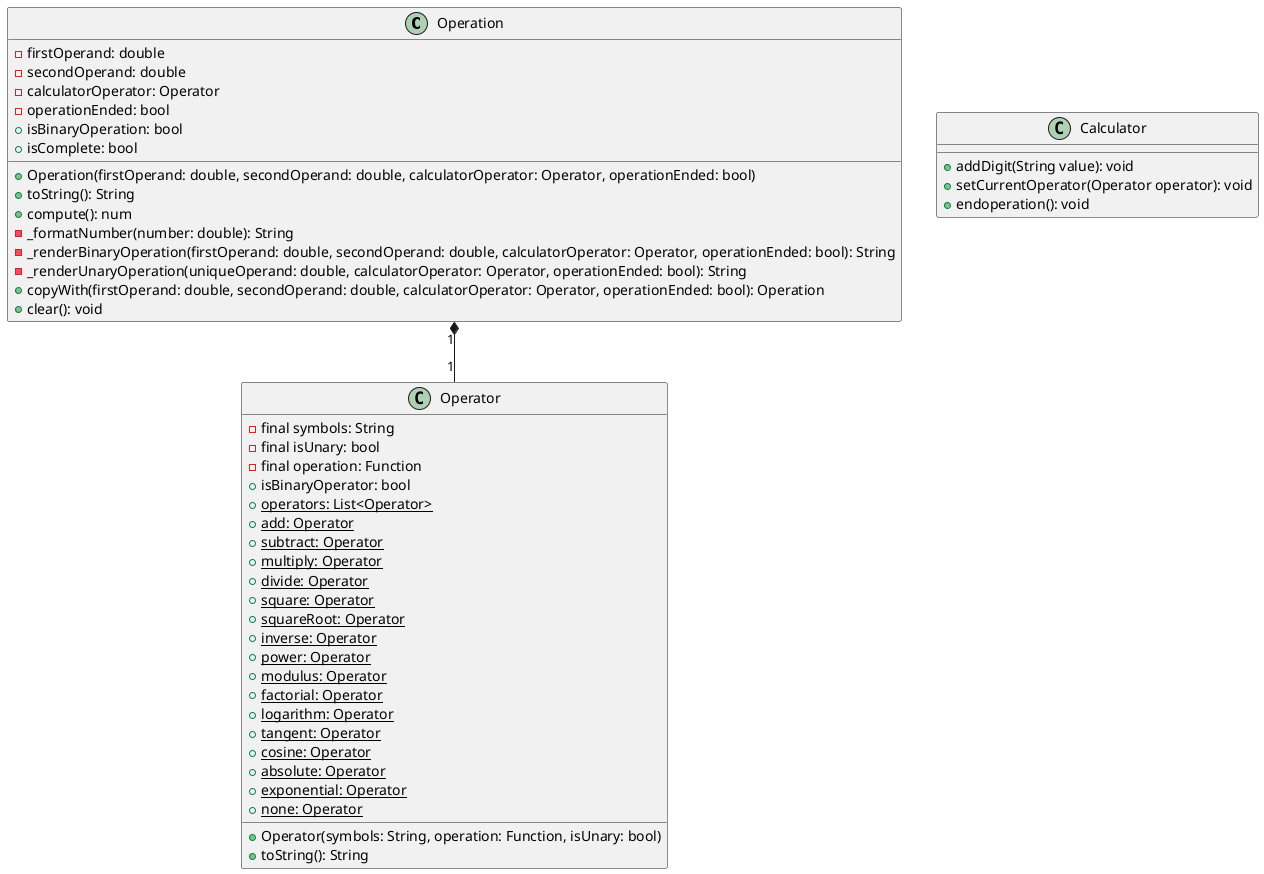 @startuml modelClassDiagram
class Operation {
    -firstOperand: double
    -secondOperand: double
    -calculatorOperator: Operator
    -operationEnded: bool
    +Operation(firstOperand: double, secondOperand: double, calculatorOperator: Operator, operationEnded: bool)
    +toString(): String
    +isBinaryOperation: bool
    +isComplete: bool
    +compute(): num
    -_formatNumber(number: double): String
    -_renderBinaryOperation(firstOperand: double, secondOperand: double, calculatorOperator: Operator, operationEnded: bool): String
    -_renderUnaryOperation(uniqueOperand: double, calculatorOperator: Operator, operationEnded: bool): String
    +copyWith(firstOperand: double, secondOperand: double, calculatorOperator: Operator, operationEnded: bool): Operation
    +clear(): void
}

class Operator {
    -final symbols: String
    -final isUnary: bool
    -final {field} operation: Function
    +isBinaryOperator: bool                                                                                                                                                                                                                                                                                                                                                                                                                                                                                                                                                                                                                                                                                                                                                                                                                                                                                                                                                                                                                                                                                                                                                                                                                                                                                                                                                                                                                                                                                                                                                                                                                                                                                                                                                                                                                                                                                                                                                                                                                                                                                                                                                                                                                                                                                                                                                                                                                                                                                                                                                                                                                                                                                                                                                                                                                                                                                                                                                                                                                                                                                                                                                                                                                                                                                                                                                                                                                                                                                                                                                                                                                                                                                                                                                                                                                                                                                                                                                                                                                                                                                                                                                                                                                                                                                                                                                                                                                                                                                                                                                                                                                                                                                                                                                                                                                                                                                                                                                                                                                                                                                                               
    +Operator(symbols: String, operation: Function, isUnary: bool)
    +{static} operators: List<Operator>
    +{static} add: Operator
    +{static} subtract: Operator
    +{static} multiply: Operator
    +{static} divide: Operator
    +{static} square: Operator
    +{static} squareRoot: Operator
    +{static} inverse: Operator
    +{static} power: Operator
    +{static} modulus: Operator
    +{static} factorial: Operator
    +{static} logarithm: Operator
    +{static} tangent: Operator
    +{static} cosine: Operator
    +{static} absolute: Operator
    +{static} exponential: Operator
    +{static} none: Operator
    +toString(): String
}

class Calculator {
    + addDigit(String value): void
    + setCurrentOperator(Operator operator): void
    + endoperation(): void
}

Operation "1" *-- "1" Operator

@enduml
